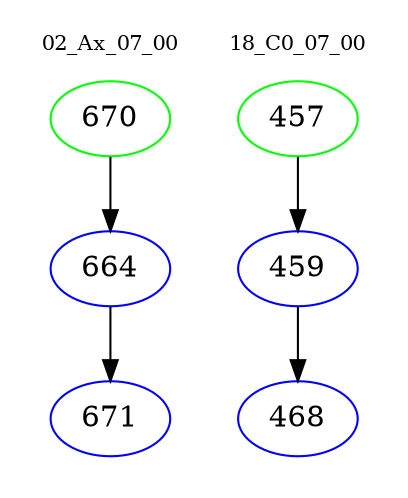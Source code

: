 digraph{
subgraph cluster_0 {
color = white
label = "02_Ax_07_00";
fontsize=10;
T0_670 [label="670", color="green"]
T0_670 -> T0_664 [color="black"]
T0_664 [label="664", color="blue"]
T0_664 -> T0_671 [color="black"]
T0_671 [label="671", color="blue"]
}
subgraph cluster_1 {
color = white
label = "18_C0_07_00";
fontsize=10;
T1_457 [label="457", color="green"]
T1_457 -> T1_459 [color="black"]
T1_459 [label="459", color="blue"]
T1_459 -> T1_468 [color="black"]
T1_468 [label="468", color="blue"]
}
}
